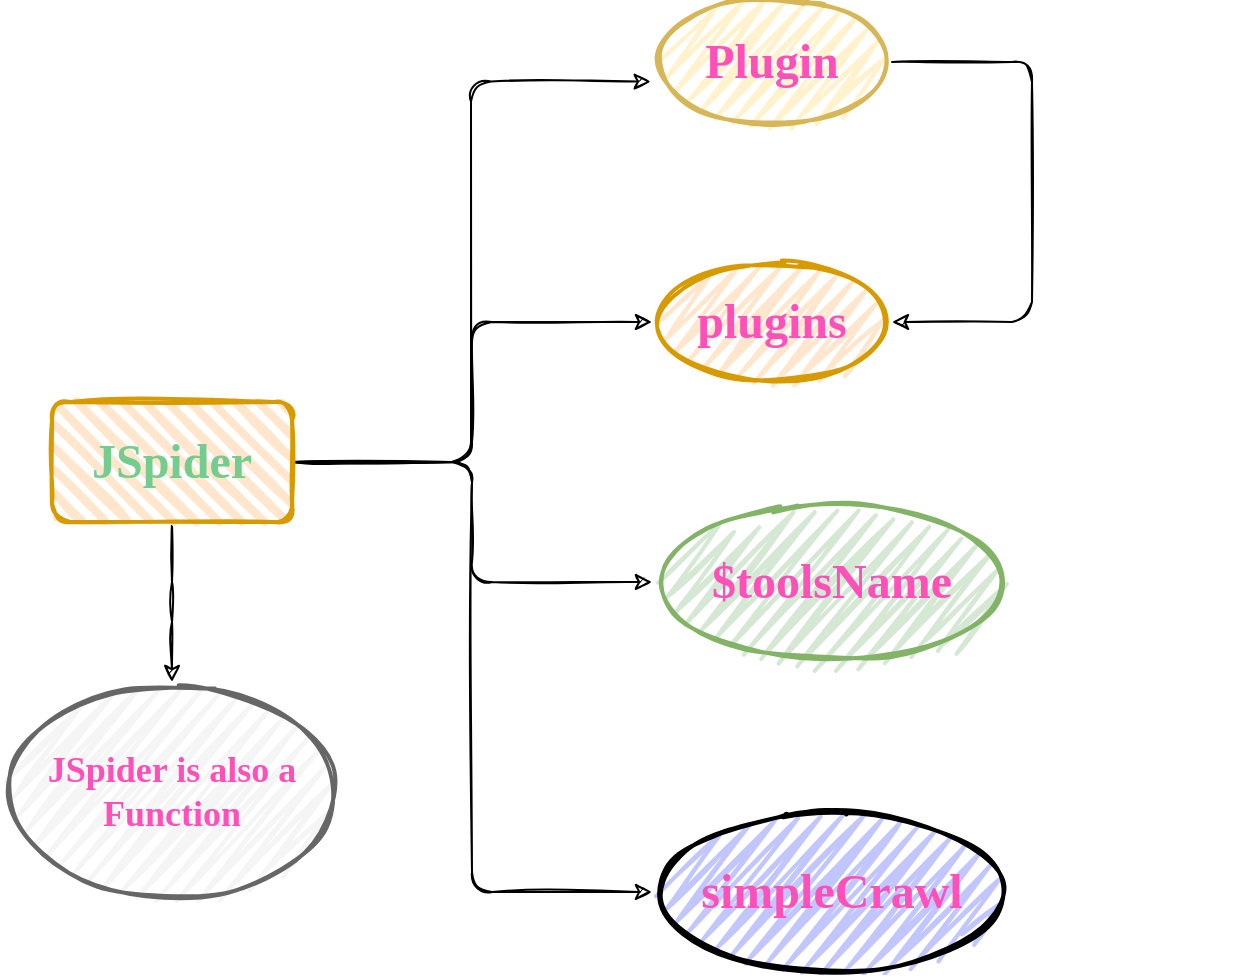 <mxfile>
    <diagram id="GZQI3QZnvFwZNke9cP7p" name="第 1 页">
        <mxGraphModel dx="979" dy="740" grid="1" gridSize="10" guides="1" tooltips="1" connect="1" arrows="1" fold="1" page="1" pageScale="1" pageWidth="827" pageHeight="1169" math="0" shadow="0">
            <root>
                <mxCell id="0"/>
                <mxCell id="1" parent="0"/>
                <mxCell id="4" style="edgeStyle=elbowEdgeStyle;rounded=1;orthogonalLoop=1;jettySize=auto;html=1;entryX=-0.005;entryY=0.663;entryDx=0;entryDy=0;entryPerimeter=0;sketch=1;" edge="1" parent="1" source="2" target="3">
                    <mxGeometry relative="1" as="geometry"/>
                </mxCell>
                <mxCell id="6" style="edgeStyle=elbowEdgeStyle;rounded=1;sketch=1;orthogonalLoop=1;jettySize=auto;html=1;" edge="1" parent="1" source="2" target="5">
                    <mxGeometry relative="1" as="geometry"/>
                </mxCell>
                <mxCell id="8" style="edgeStyle=elbowEdgeStyle;rounded=1;sketch=1;orthogonalLoop=1;jettySize=auto;html=1;entryX=0;entryY=0.5;entryDx=0;entryDy=0;" edge="1" parent="1" source="2" target="7">
                    <mxGeometry relative="1" as="geometry"/>
                </mxCell>
                <mxCell id="10" style="edgeStyle=elbowEdgeStyle;rounded=1;sketch=1;orthogonalLoop=1;jettySize=auto;html=1;entryX=0;entryY=0.5;entryDx=0;entryDy=0;" edge="1" parent="1" source="2" target="9">
                    <mxGeometry relative="1" as="geometry"/>
                </mxCell>
                <mxCell id="11" style="edgeStyle=elbowEdgeStyle;rounded=1;sketch=1;orthogonalLoop=1;jettySize=auto;html=1;entryX=0.5;entryY=0;entryDx=0;entryDy=0;" edge="1" parent="1" source="2" target="12">
                    <mxGeometry relative="1" as="geometry">
                        <mxPoint x="210" y="550" as="targetPoint"/>
                    </mxGeometry>
                </mxCell>
                <mxCell id="2" value="&lt;h1&gt;&lt;font color=&quot;#74cc8f&quot; face=&quot;Comic Sans MS&quot;&gt;JSpider&lt;/font&gt;&lt;/h1&gt;" style="rounded=1;whiteSpace=wrap;html=1;strokeWidth=2;fillWeight=4;hachureGap=8;hachureAngle=45;fillColor=#ffe6cc;sketch=1;strokeColor=#d79b00;glass=0;shadow=0;" vertex="1" parent="1">
                    <mxGeometry x="160" y="340" width="120" height="60" as="geometry"/>
                </mxCell>
                <mxCell id="13" style="edgeStyle=elbowEdgeStyle;rounded=1;sketch=1;orthogonalLoop=1;jettySize=auto;html=1;entryX=1;entryY=0.5;entryDx=0;entryDy=0;" edge="1" parent="1" source="3" target="7">
                    <mxGeometry relative="1" as="geometry">
                        <Array as="points">
                            <mxPoint x="650" y="250"/>
                        </Array>
                    </mxGeometry>
                </mxCell>
                <mxCell id="3" value="&lt;h1&gt;&lt;font face=&quot;Comic Sans MS&quot; color=&quot;#ff4fb9&quot;&gt;Plugin&lt;/font&gt;&lt;/h1&gt;" style="ellipse;whiteSpace=wrap;html=1;strokeWidth=2;fillWeight=2;hachureGap=8;fillStyle=zigzag;sketch=1;shadow=0;glass=0;fillColor=#fff2cc;strokeColor=#d6b656;" vertex="1" parent="1">
                    <mxGeometry x="460" y="140" width="120" height="60" as="geometry"/>
                </mxCell>
                <mxCell id="5" value="&lt;h1&gt;&lt;font color=&quot;#ff4fb9&quot; face=&quot;Comic Sans MS&quot;&gt;$toolsName&lt;/font&gt;&lt;/h1&gt;" style="ellipse;whiteSpace=wrap;html=1;strokeWidth=2;fillWeight=2;hachureGap=8;fillStyle=zigzag;sketch=1;shadow=0;glass=0;fillColor=#d5e8d4;strokeColor=#82b366;" vertex="1" parent="1">
                    <mxGeometry x="460" y="390" width="180" height="80" as="geometry"/>
                </mxCell>
                <mxCell id="7" value="&lt;h1&gt;&lt;font face=&quot;Comic Sans MS&quot; color=&quot;#ff4fb9&quot;&gt;plugins&lt;/font&gt;&lt;/h1&gt;" style="ellipse;whiteSpace=wrap;html=1;strokeWidth=2;fillWeight=2;hachureGap=8;fillStyle=zigzag;sketch=1;shadow=0;glass=0;fillColor=#ffe6cc;strokeColor=#d79b00;" vertex="1" parent="1">
                    <mxGeometry x="460" y="270" width="120" height="60" as="geometry"/>
                </mxCell>
                <mxCell id="9" value="&lt;h1&gt;&lt;font color=&quot;#ff4fb9&quot; face=&quot;Comic Sans MS&quot;&gt;simpleCrawl&lt;/font&gt;&lt;/h1&gt;" style="ellipse;whiteSpace=wrap;html=1;strokeWidth=2;fillWeight=2;hachureGap=8;fillStyle=zigzag;sketch=1;shadow=0;glass=0;fillColor=#C2C6FF;" vertex="1" parent="1">
                    <mxGeometry x="460" y="545" width="180" height="80" as="geometry"/>
                </mxCell>
                <mxCell id="12" value="&lt;h2&gt;&lt;font face=&quot;Comic Sans MS&quot; color=&quot;#ff4fb9&quot;&gt;JSpider is also a Function&lt;/font&gt;&lt;/h2&gt;" style="ellipse;whiteSpace=wrap;html=1;strokeWidth=2;fillWeight=2;hachureGap=8;fillStyle=zigzag;sketch=1;shadow=0;glass=0;fillColor=#f5f5f5;strokeColor=#666666;fontColor=#333333;" vertex="1" parent="1">
                    <mxGeometry x="135" y="480" width="170" height="110" as="geometry"/>
                </mxCell>
                <UserObject label="&lt;h2&gt;&lt;font&gt;Produce&lt;/font&gt;&lt;/h2&gt;" placeholders="1" name="Variable" id="14">
                    <mxCell style="text;html=1;align=center;verticalAlign=middle;whiteSpace=wrap;overflow=hidden;shadow=0;glass=0;rotation=0;labelBackgroundColor=none;labelBorderColor=none;noLabel=1;fontColor=none;fontFamily=Comic Sans MS;" vertex="1" parent="1">
                        <mxGeometry x="680" y="180" width="80" height="20" as="geometry"/>
                    </mxCell>
                </UserObject>
            </root>
        </mxGraphModel>
    </diagram>
</mxfile>